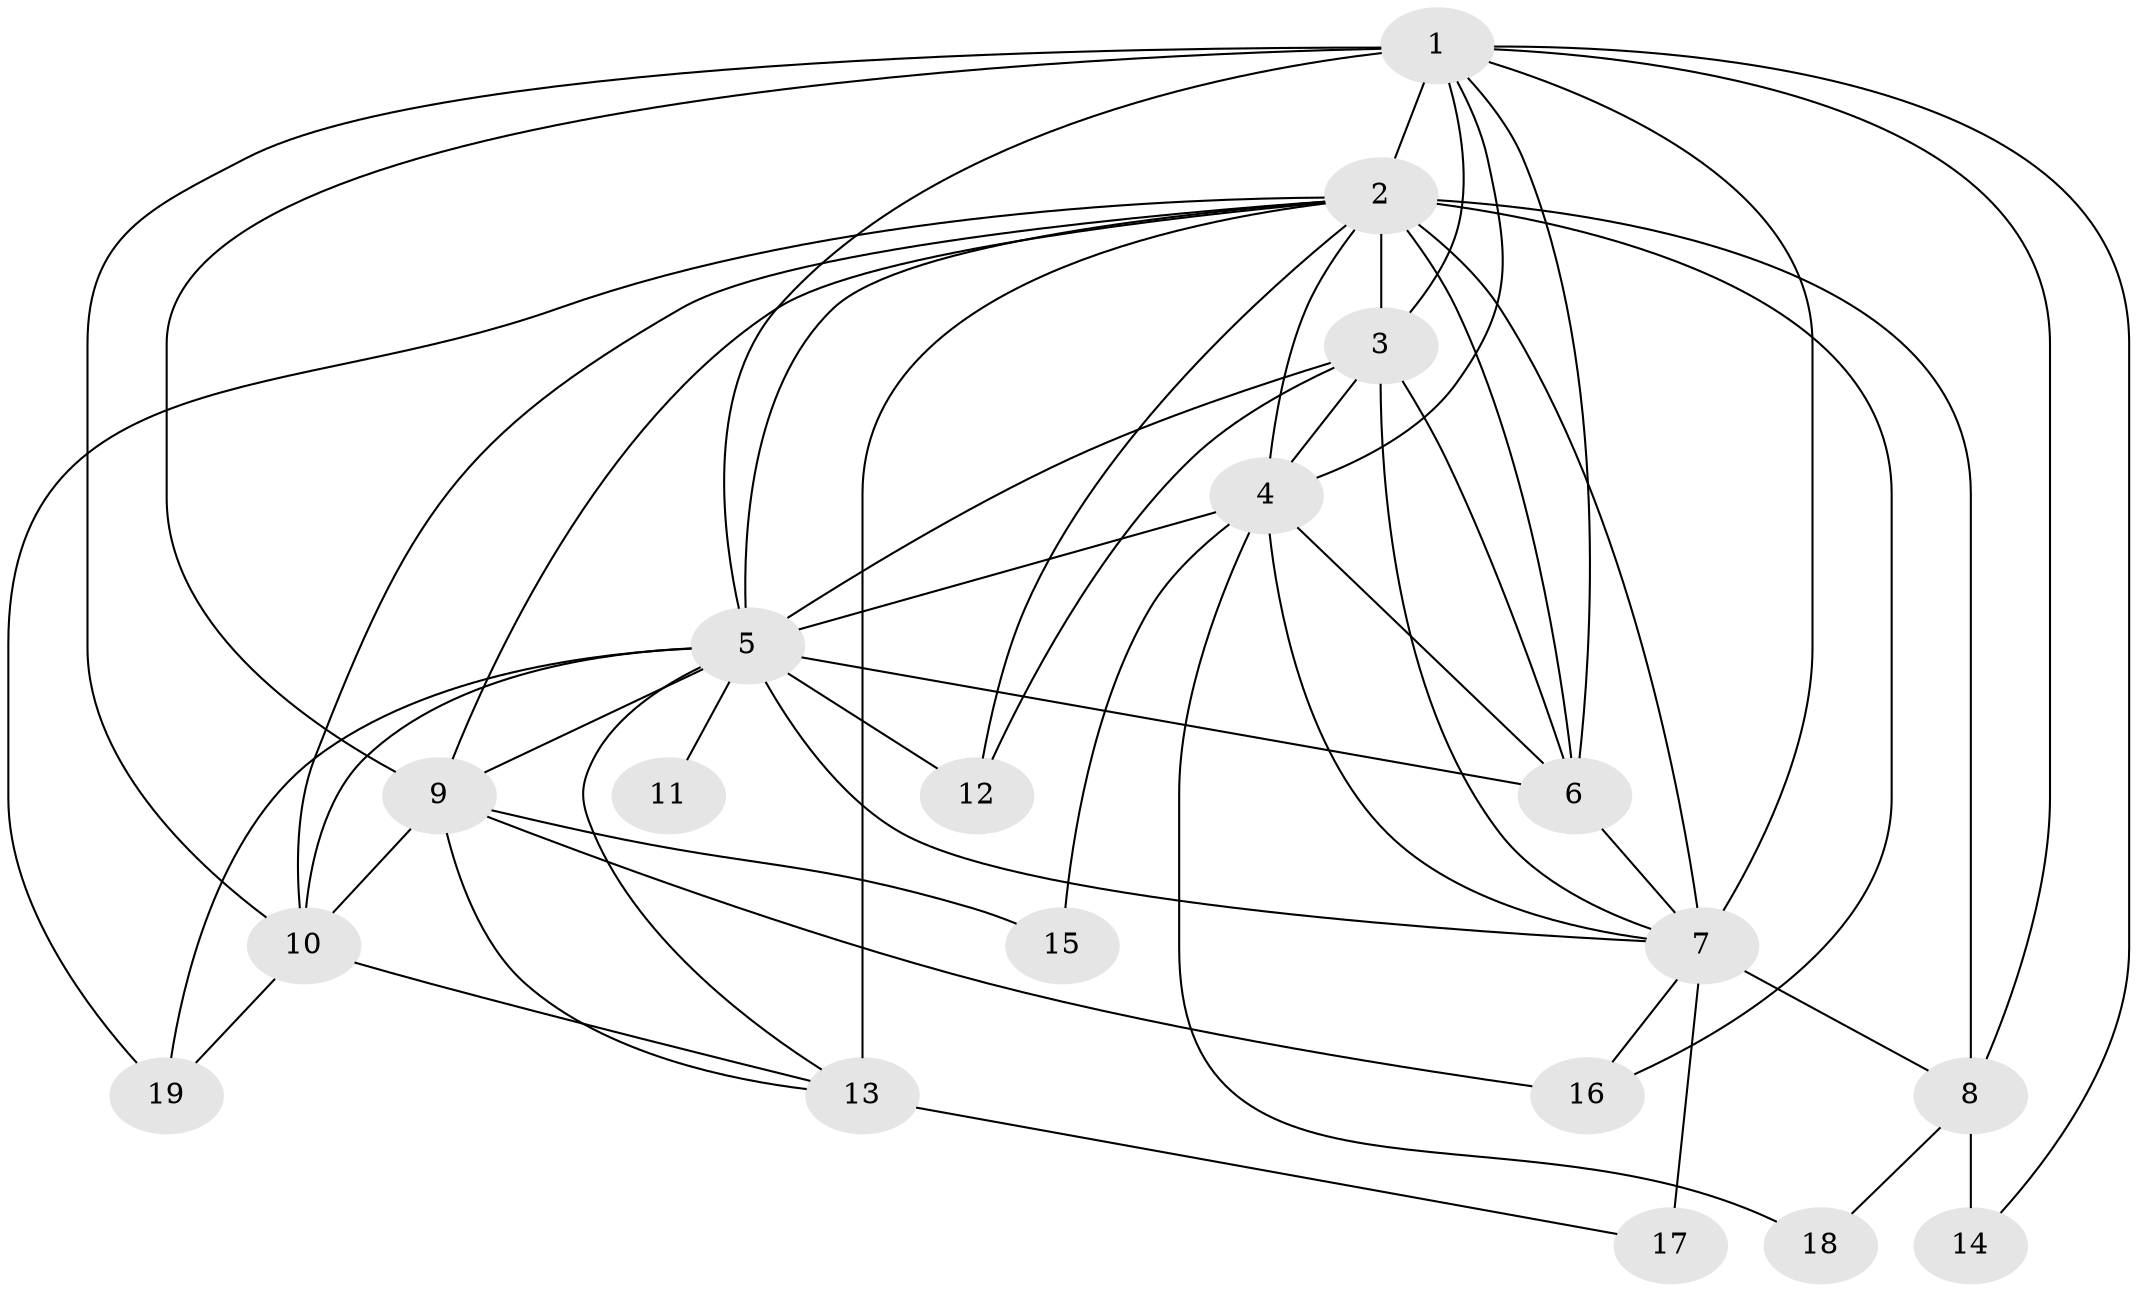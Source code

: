 // original degree distribution, {14: 0.03389830508474576, 12: 0.01694915254237288, 10: 0.01694915254237288, 20: 0.01694915254237288, 15: 0.03389830508474576, 16: 0.03389830508474576, 27: 0.01694915254237288, 2: 0.559322033898305, 5: 0.03389830508474576, 7: 0.01694915254237288, 4: 0.0847457627118644, 3: 0.13559322033898305}
// Generated by graph-tools (version 1.1) at 2025/49/03/04/25 22:49:42]
// undirected, 19 vertices, 53 edges
graph export_dot {
  node [color=gray90,style=filled];
  1;
  2;
  3;
  4;
  5;
  6;
  7;
  8;
  9;
  10;
  11;
  12;
  13;
  14;
  15;
  16;
  17;
  18;
  19;
  1 -- 2 [weight=4.0];
  1 -- 3 [weight=1.0];
  1 -- 4 [weight=1.0];
  1 -- 5 [weight=1.0];
  1 -- 6 [weight=2.0];
  1 -- 7 [weight=1.0];
  1 -- 8 [weight=1.0];
  1 -- 9 [weight=1.0];
  1 -- 10 [weight=1.0];
  1 -- 14 [weight=1.0];
  2 -- 3 [weight=3.0];
  2 -- 4 [weight=4.0];
  2 -- 5 [weight=4.0];
  2 -- 6 [weight=18.0];
  2 -- 7 [weight=5.0];
  2 -- 8 [weight=2.0];
  2 -- 9 [weight=2.0];
  2 -- 10 [weight=1.0];
  2 -- 12 [weight=2.0];
  2 -- 13 [weight=7.0];
  2 -- 16 [weight=1.0];
  2 -- 19 [weight=1.0];
  3 -- 4 [weight=1.0];
  3 -- 5 [weight=2.0];
  3 -- 6 [weight=3.0];
  3 -- 7 [weight=1.0];
  3 -- 12 [weight=1.0];
  4 -- 5 [weight=2.0];
  4 -- 6 [weight=4.0];
  4 -- 7 [weight=1.0];
  4 -- 15 [weight=1.0];
  4 -- 18 [weight=1.0];
  5 -- 6 [weight=2.0];
  5 -- 7 [weight=1.0];
  5 -- 9 [weight=1.0];
  5 -- 10 [weight=1.0];
  5 -- 11 [weight=1.0];
  5 -- 12 [weight=1.0];
  5 -- 13 [weight=2.0];
  5 -- 19 [weight=1.0];
  6 -- 7 [weight=2.0];
  7 -- 8 [weight=1.0];
  7 -- 16 [weight=1.0];
  7 -- 17 [weight=2.0];
  8 -- 14 [weight=3.0];
  8 -- 18 [weight=1.0];
  9 -- 10 [weight=1.0];
  9 -- 13 [weight=1.0];
  9 -- 15 [weight=1.0];
  9 -- 16 [weight=1.0];
  10 -- 13 [weight=1.0];
  10 -- 19 [weight=1.0];
  13 -- 17 [weight=1.0];
}
